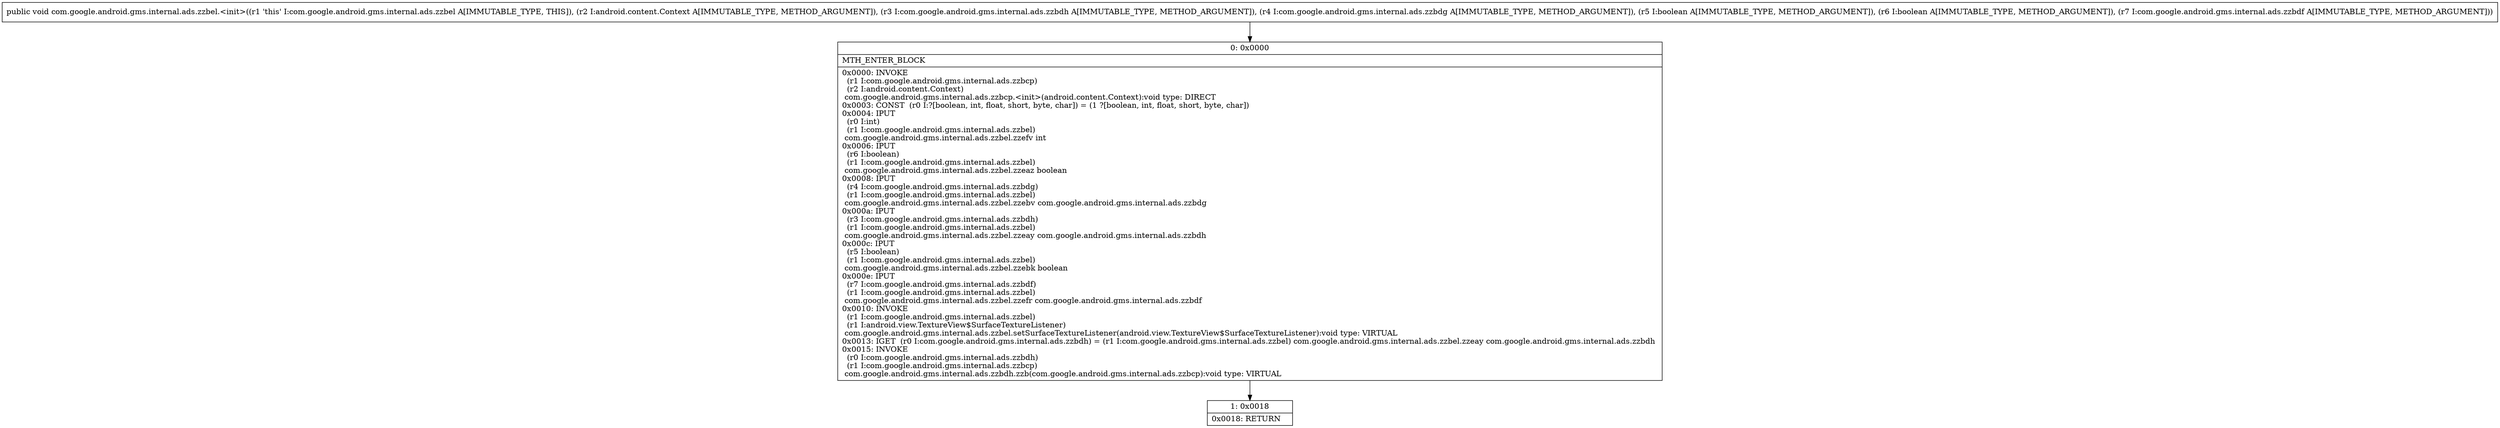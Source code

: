 digraph "CFG forcom.google.android.gms.internal.ads.zzbel.\<init\>(Landroid\/content\/Context;Lcom\/google\/android\/gms\/internal\/ads\/zzbdh;Lcom\/google\/android\/gms\/internal\/ads\/zzbdg;ZZLcom\/google\/android\/gms\/internal\/ads\/zzbdf;)V" {
Node_0 [shape=record,label="{0\:\ 0x0000|MTH_ENTER_BLOCK\l|0x0000: INVOKE  \l  (r1 I:com.google.android.gms.internal.ads.zzbcp)\l  (r2 I:android.content.Context)\l com.google.android.gms.internal.ads.zzbcp.\<init\>(android.content.Context):void type: DIRECT \l0x0003: CONST  (r0 I:?[boolean, int, float, short, byte, char]) = (1 ?[boolean, int, float, short, byte, char]) \l0x0004: IPUT  \l  (r0 I:int)\l  (r1 I:com.google.android.gms.internal.ads.zzbel)\l com.google.android.gms.internal.ads.zzbel.zzefv int \l0x0006: IPUT  \l  (r6 I:boolean)\l  (r1 I:com.google.android.gms.internal.ads.zzbel)\l com.google.android.gms.internal.ads.zzbel.zzeaz boolean \l0x0008: IPUT  \l  (r4 I:com.google.android.gms.internal.ads.zzbdg)\l  (r1 I:com.google.android.gms.internal.ads.zzbel)\l com.google.android.gms.internal.ads.zzbel.zzebv com.google.android.gms.internal.ads.zzbdg \l0x000a: IPUT  \l  (r3 I:com.google.android.gms.internal.ads.zzbdh)\l  (r1 I:com.google.android.gms.internal.ads.zzbel)\l com.google.android.gms.internal.ads.zzbel.zzeay com.google.android.gms.internal.ads.zzbdh \l0x000c: IPUT  \l  (r5 I:boolean)\l  (r1 I:com.google.android.gms.internal.ads.zzbel)\l com.google.android.gms.internal.ads.zzbel.zzebk boolean \l0x000e: IPUT  \l  (r7 I:com.google.android.gms.internal.ads.zzbdf)\l  (r1 I:com.google.android.gms.internal.ads.zzbel)\l com.google.android.gms.internal.ads.zzbel.zzefr com.google.android.gms.internal.ads.zzbdf \l0x0010: INVOKE  \l  (r1 I:com.google.android.gms.internal.ads.zzbel)\l  (r1 I:android.view.TextureView$SurfaceTextureListener)\l com.google.android.gms.internal.ads.zzbel.setSurfaceTextureListener(android.view.TextureView$SurfaceTextureListener):void type: VIRTUAL \l0x0013: IGET  (r0 I:com.google.android.gms.internal.ads.zzbdh) = (r1 I:com.google.android.gms.internal.ads.zzbel) com.google.android.gms.internal.ads.zzbel.zzeay com.google.android.gms.internal.ads.zzbdh \l0x0015: INVOKE  \l  (r0 I:com.google.android.gms.internal.ads.zzbdh)\l  (r1 I:com.google.android.gms.internal.ads.zzbcp)\l com.google.android.gms.internal.ads.zzbdh.zzb(com.google.android.gms.internal.ads.zzbcp):void type: VIRTUAL \l}"];
Node_1 [shape=record,label="{1\:\ 0x0018|0x0018: RETURN   \l}"];
MethodNode[shape=record,label="{public void com.google.android.gms.internal.ads.zzbel.\<init\>((r1 'this' I:com.google.android.gms.internal.ads.zzbel A[IMMUTABLE_TYPE, THIS]), (r2 I:android.content.Context A[IMMUTABLE_TYPE, METHOD_ARGUMENT]), (r3 I:com.google.android.gms.internal.ads.zzbdh A[IMMUTABLE_TYPE, METHOD_ARGUMENT]), (r4 I:com.google.android.gms.internal.ads.zzbdg A[IMMUTABLE_TYPE, METHOD_ARGUMENT]), (r5 I:boolean A[IMMUTABLE_TYPE, METHOD_ARGUMENT]), (r6 I:boolean A[IMMUTABLE_TYPE, METHOD_ARGUMENT]), (r7 I:com.google.android.gms.internal.ads.zzbdf A[IMMUTABLE_TYPE, METHOD_ARGUMENT])) }"];
MethodNode -> Node_0;
Node_0 -> Node_1;
}


